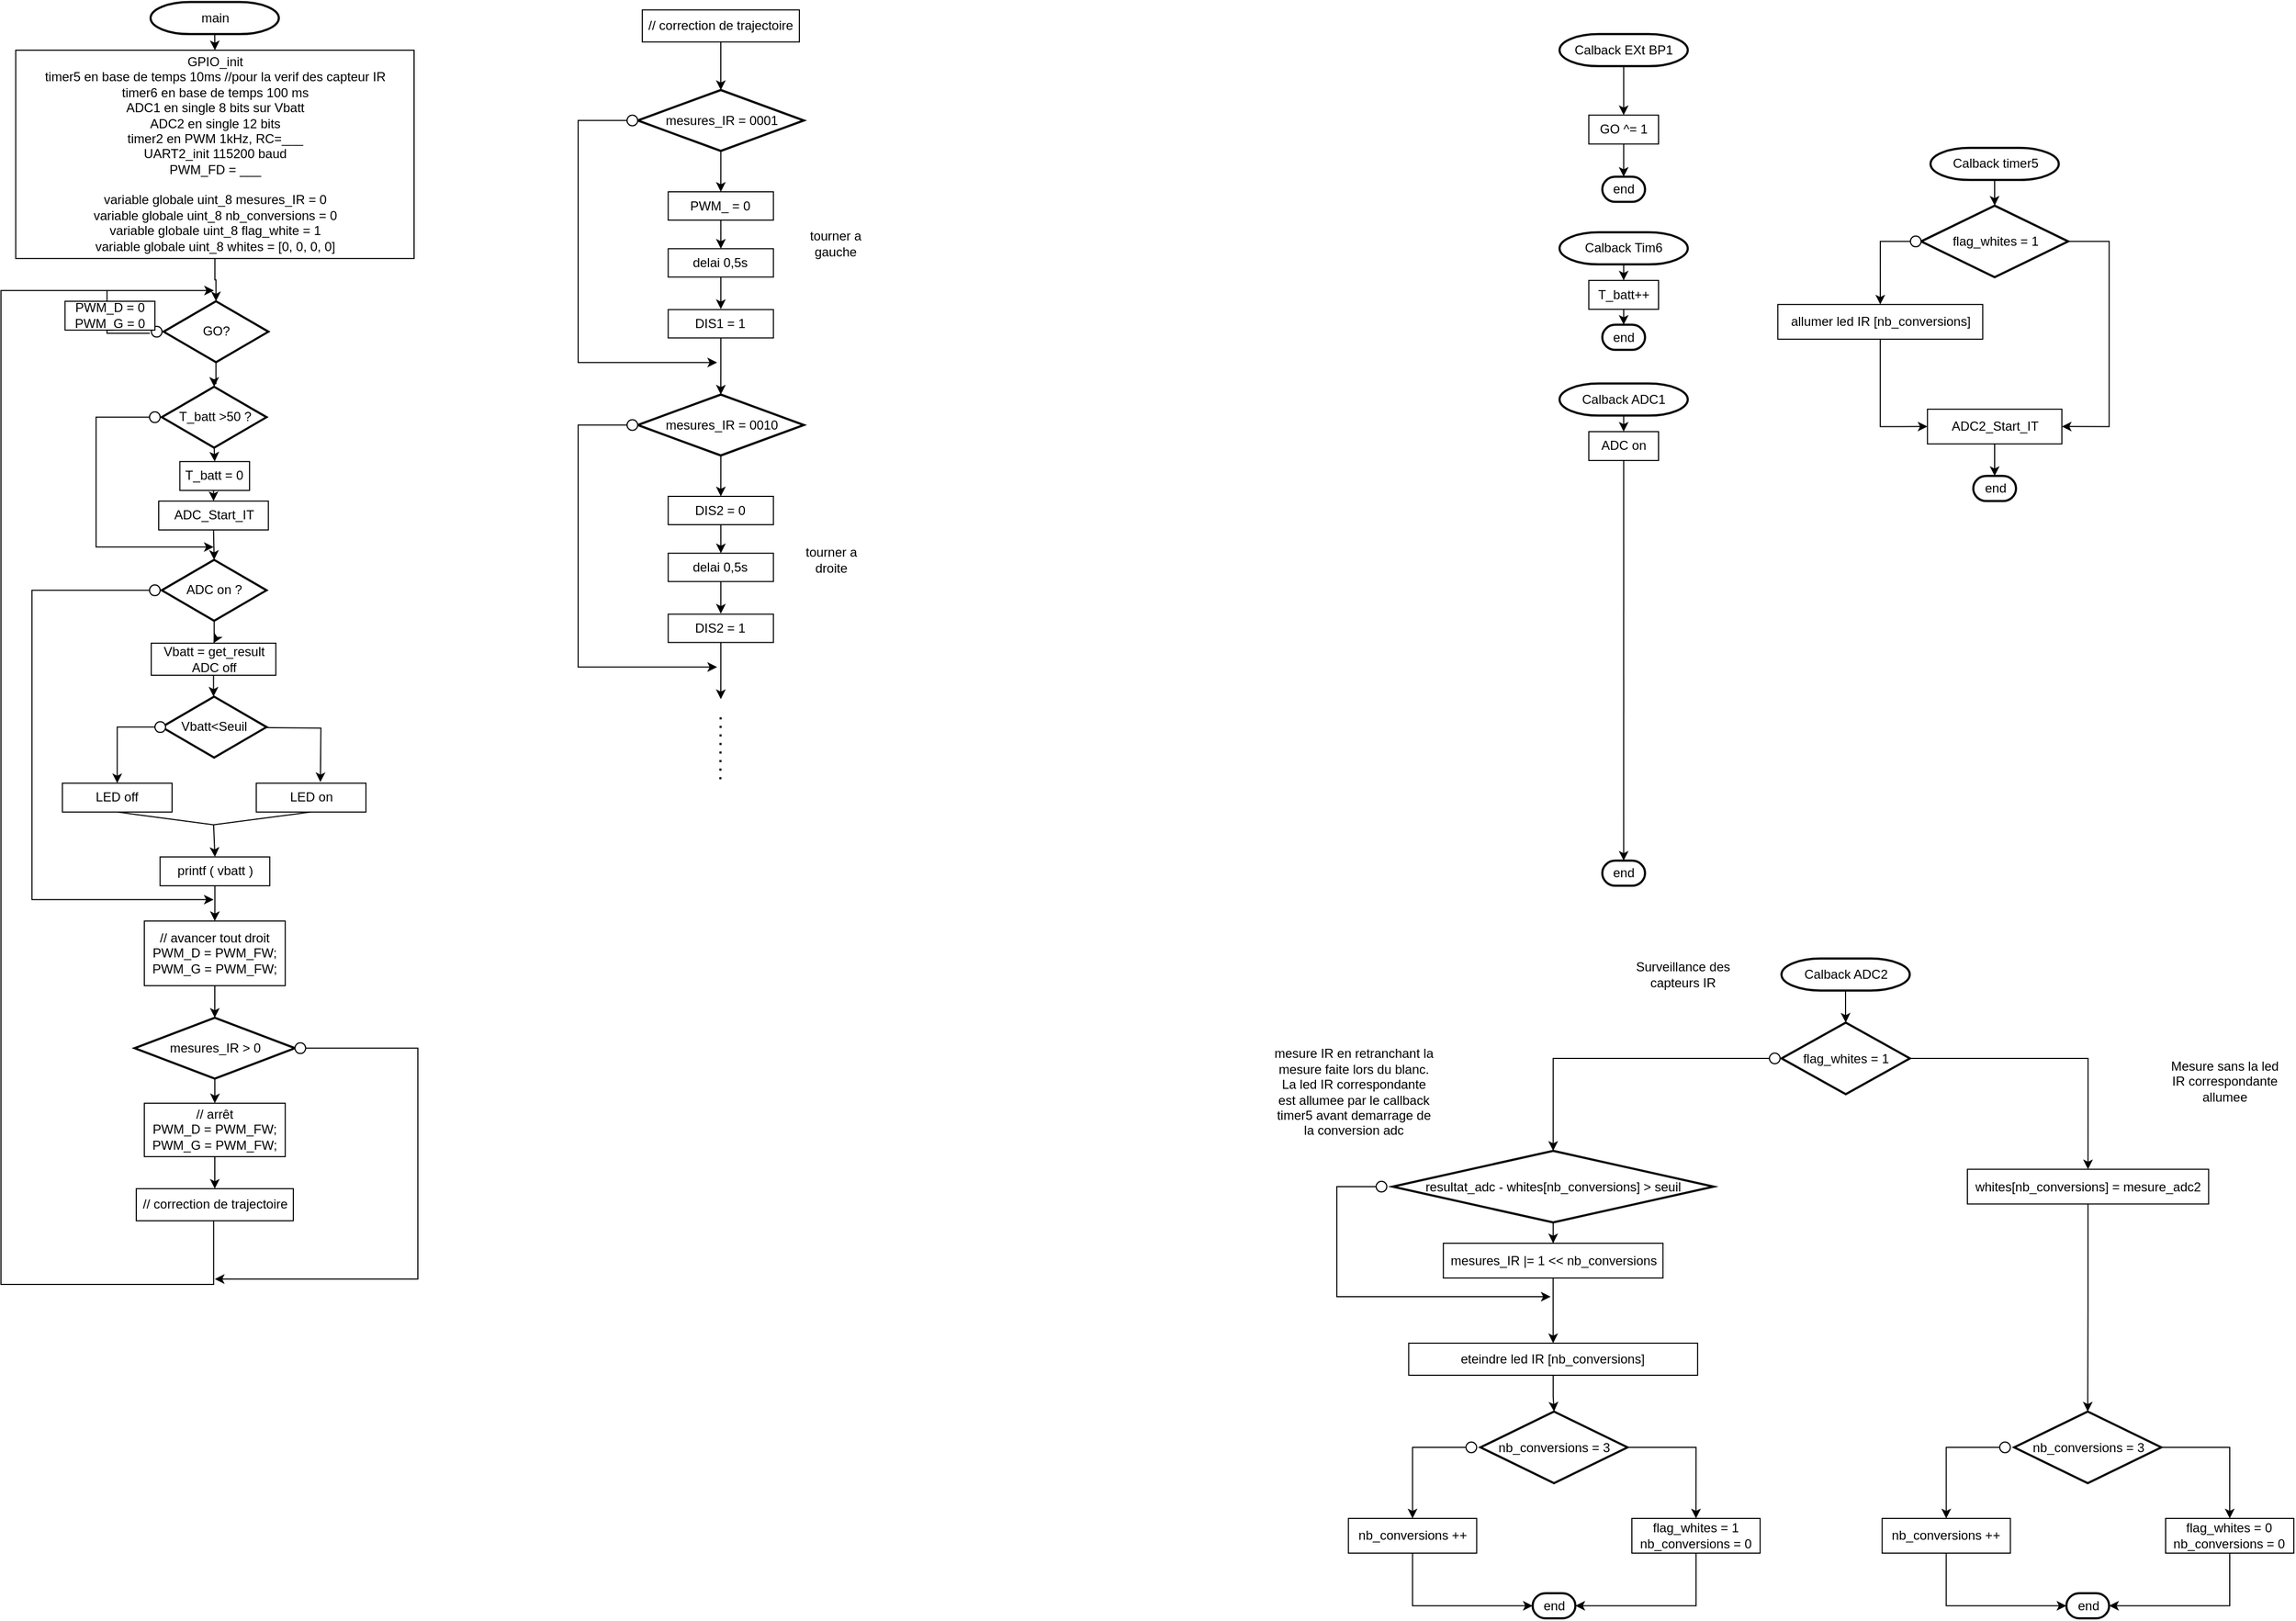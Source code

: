 <mxfile version="24.2.5" type="device" pages="2">
  <diagram id="6a731a19-8d31-9384-78a2-239565b7b9f0" name="_Version polling Vbatt">
    <mxGraphModel dx="2336" dy="584" grid="1" gridSize="10" guides="1" tooltips="1" connect="1" arrows="1" fold="1" page="1" pageScale="1" pageWidth="1169" pageHeight="827" background="none" math="0" shadow="0">
      <root>
        <mxCell id="0" />
        <mxCell id="1" parent="0" />
        <mxCell id="2" value="main" style="shape=mxgraph.flowchart.terminator;strokeWidth=2;gradientColor=none;gradientDirection=north;fontStyle=0;html=1;" parent="1" vertex="1">
          <mxGeometry x="-930.09" y="54.93" width="120" height="30" as="geometry" />
        </mxCell>
        <mxCell id="6" value="GO?" style="shape=mxgraph.flowchart.decision;strokeWidth=2;gradientColor=none;gradientDirection=north;fontStyle=0;html=1;" parent="1" vertex="1">
          <mxGeometry x="-917.85" y="334.93" width="98" height="57" as="geometry" />
        </mxCell>
        <mxCell id="QqgMoPIlx3s6HekkN53h-56" value="&lt;span style=&quot;text-wrap: nowrap;&quot;&gt;GPIO_init&lt;/span&gt;&lt;div&gt;&lt;span style=&quot;text-wrap: nowrap;&quot;&gt;timer5 en base de temps 10ms //pour la verif des capteur IR&lt;br&gt;&lt;/span&gt;&lt;div style=&quot;text-wrap: nowrap;&quot;&gt;timer6 en base de temps 100 ms&lt;/div&gt;&lt;div style=&quot;text-wrap: nowrap;&quot;&gt;ADC1 en single 8 bits sur Vbatt&lt;/div&gt;&lt;div style=&quot;text-wrap: nowrap;&quot;&gt;ADC2 en single 12 bits&lt;/div&gt;&lt;div style=&quot;text-wrap: nowrap;&quot;&gt;timer2 en PWM 1kHz, RC=___&lt;/div&gt;&lt;div style=&quot;text-wrap: nowrap;&quot;&gt;&lt;span style=&quot;background-color: initial;&quot;&gt;UART2_init 115200 baud&lt;/span&gt;&lt;br&gt;&lt;/div&gt;&lt;/div&gt;&lt;div style=&quot;text-wrap: nowrap;&quot;&gt;&lt;span style=&quot;background-color: initial;&quot;&gt;PWM_FD = ___&lt;/span&gt;&lt;/div&gt;&lt;div style=&quot;text-wrap: nowrap;&quot;&gt;&lt;span style=&quot;background-color: initial;&quot;&gt;&lt;br&gt;&lt;/span&gt;&lt;/div&gt;&lt;div style=&quot;text-wrap: nowrap;&quot;&gt;&lt;div&gt;variable globale uint_8 mesures_IR = 0&lt;/div&gt;&lt;div&gt;variable globale uint_8 nb_conversions = 0&lt;/div&gt;&lt;div&gt;variable globale uint_8 flag_white = 1&lt;/div&gt;&lt;div&gt;variable globale uint_8 whites = [0, 0, 0, 0]&lt;/div&gt;&lt;/div&gt;" style="rounded=0;whiteSpace=wrap;html=1;" parent="1" vertex="1">
          <mxGeometry x="-1056.26" y="100" width="372.75" height="194.93" as="geometry" />
        </mxCell>
        <mxCell id="QqgMoPIlx3s6HekkN53h-62" value="" style="endArrow=classic;html=1;rounded=0;exitX=0.5;exitY=1;exitDx=0;exitDy=0;exitPerimeter=0;entryX=0.5;entryY=0;entryDx=0;entryDy=0;" parent="1" source="2" target="QqgMoPIlx3s6HekkN53h-56" edge="1">
          <mxGeometry width="50" height="50" relative="1" as="geometry">
            <mxPoint x="-688.86" y="303.43" as="sourcePoint" />
            <mxPoint x="-638.86" y="253.43" as="targetPoint" />
          </mxGeometry>
        </mxCell>
        <mxCell id="QqgMoPIlx3s6HekkN53h-63" value="" style="ellipse;whiteSpace=wrap;html=1;" parent="1" vertex="1">
          <mxGeometry x="-929.35" y="358.43" width="10" height="10" as="geometry" />
        </mxCell>
        <mxCell id="QqgMoPIlx3s6HekkN53h-65" value="" style="endArrow=classic;html=1;rounded=0;" parent="1" edge="1">
          <mxGeometry width="50" height="50" relative="1" as="geometry">
            <mxPoint x="-930.85" y="364.93" as="sourcePoint" />
            <mxPoint x="-870.85" y="324.93" as="targetPoint" />
            <Array as="points">
              <mxPoint x="-970.85" y="364.93" />
              <mxPoint x="-970.85" y="324.93" />
            </Array>
          </mxGeometry>
        </mxCell>
        <mxCell id="QqgMoPIlx3s6HekkN53h-66" value="PWM_D = 0&lt;div&gt;PWM_G = 0&lt;br&gt;&lt;/div&gt;" style="rounded=0;whiteSpace=wrap;html=1;" parent="1" vertex="1">
          <mxGeometry x="-1010.17" y="334.93" width="84.15" height="27" as="geometry" />
        </mxCell>
        <mxCell id="QqgMoPIlx3s6HekkN53h-75" style="edgeStyle=orthogonalEdgeStyle;rounded=0;orthogonalLoop=1;jettySize=auto;html=1;exitX=0.5;exitY=1;exitDx=0;exitDy=0;exitPerimeter=0;entryX=0.5;entryY=0;entryDx=0;entryDy=0;" parent="1" source="QqgMoPIlx3s6HekkN53h-68" target="QqgMoPIlx3s6HekkN53h-74" edge="1">
          <mxGeometry relative="1" as="geometry" />
        </mxCell>
        <mxCell id="QqgMoPIlx3s6HekkN53h-68" value="" style="shape=mxgraph.flowchart.decision;strokeWidth=2;gradientColor=none;gradientDirection=north;fontStyle=0;html=1;" parent="1" vertex="1">
          <mxGeometry x="-919.6" y="414.93" width="98" height="57" as="geometry" />
        </mxCell>
        <mxCell id="QqgMoPIlx3s6HekkN53h-80" style="edgeStyle=orthogonalEdgeStyle;rounded=0;orthogonalLoop=1;jettySize=auto;html=1;exitX=0;exitY=0.5;exitDx=0;exitDy=0;" parent="1" source="QqgMoPIlx3s6HekkN53h-70" edge="1">
          <mxGeometry relative="1" as="geometry">
            <mxPoint x="-871.1" y="564.93" as="targetPoint" />
            <Array as="points">
              <mxPoint x="-981.1" y="443.93" />
              <mxPoint x="-981.1" y="564.93" />
            </Array>
          </mxGeometry>
        </mxCell>
        <mxCell id="QqgMoPIlx3s6HekkN53h-70" value="" style="ellipse;whiteSpace=wrap;html=1;" parent="1" vertex="1">
          <mxGeometry x="-931.1" y="438.43" width="10" height="10" as="geometry" />
        </mxCell>
        <mxCell id="QqgMoPIlx3s6HekkN53h-71" value="T_batt &amp;gt;50 ?" style="text;html=1;align=center;verticalAlign=middle;resizable=0;points=[];autosize=1;strokeColor=none;fillColor=none;" parent="1" vertex="1">
          <mxGeometry x="-915.09" y="428.43" width="90" height="30" as="geometry" />
        </mxCell>
        <mxCell id="QqgMoPIlx3s6HekkN53h-77" style="edgeStyle=orthogonalEdgeStyle;rounded=0;orthogonalLoop=1;jettySize=auto;html=1;exitX=0.5;exitY=1;exitDx=0;exitDy=0;entryX=0.5;entryY=0;entryDx=0;entryDy=0;" parent="1" source="QqgMoPIlx3s6HekkN53h-74" target="QqgMoPIlx3s6HekkN53h-76" edge="1">
          <mxGeometry relative="1" as="geometry" />
        </mxCell>
        <mxCell id="QqgMoPIlx3s6HekkN53h-74" value="T_batt = 0" style="rounded=0;whiteSpace=wrap;html=1;" parent="1" vertex="1">
          <mxGeometry x="-902.72" y="484.93" width="65.25" height="27" as="geometry" />
        </mxCell>
        <mxCell id="QqgMoPIlx3s6HekkN53h-76" value="ADC_Start_IT" style="rounded=0;whiteSpace=wrap;html=1;" parent="1" vertex="1">
          <mxGeometry x="-922.48" y="521.93" width="102.63" height="27" as="geometry" />
        </mxCell>
        <mxCell id="u2Y0R6N3QSawzIc0n8wY-47" style="edgeStyle=orthogonalEdgeStyle;rounded=0;orthogonalLoop=1;jettySize=auto;html=1;entryX=0.5;entryY=0;entryDx=0;entryDy=0;" parent="1" source="QqgMoPIlx3s6HekkN53h-81" target="QqgMoPIlx3s6HekkN53h-84" edge="1">
          <mxGeometry relative="1" as="geometry" />
        </mxCell>
        <mxCell id="QqgMoPIlx3s6HekkN53h-81" value="ADC on ?" style="shape=mxgraph.flowchart.decision;strokeWidth=2;gradientColor=none;gradientDirection=north;fontStyle=0;html=1;" parent="1" vertex="1">
          <mxGeometry x="-919.6" y="576.93" width="98" height="57" as="geometry" />
        </mxCell>
        <mxCell id="QqgMoPIlx3s6HekkN53h-96" style="edgeStyle=orthogonalEdgeStyle;rounded=0;orthogonalLoop=1;jettySize=auto;html=1;exitX=0;exitY=0.5;exitDx=0;exitDy=0;entryX=0;entryY=0;entryDx=0;entryDy=0;" parent="1" source="QqgMoPIlx3s6HekkN53h-82" edge="1">
          <mxGeometry relative="1" as="geometry">
            <mxPoint x="-871.1" y="894.93" as="targetPoint" />
            <Array as="points">
              <mxPoint x="-1041.1" y="605.93" />
              <mxPoint x="-1041.1" y="894.93" />
            </Array>
          </mxGeometry>
        </mxCell>
        <mxCell id="QqgMoPIlx3s6HekkN53h-82" value="" style="ellipse;whiteSpace=wrap;html=1;" parent="1" vertex="1">
          <mxGeometry x="-931.1" y="600.43" width="10" height="10" as="geometry" />
        </mxCell>
        <mxCell id="QqgMoPIlx3s6HekkN53h-84" value="Vbatt = get_result&lt;div&gt;ADC off&lt;/div&gt;" style="rounded=0;whiteSpace=wrap;html=1;" parent="1" vertex="1">
          <mxGeometry x="-929.48" y="654.93" width="116.62" height="30" as="geometry" />
        </mxCell>
        <mxCell id="QqgMoPIlx3s6HekkN53h-85" style="edgeStyle=orthogonalEdgeStyle;rounded=0;orthogonalLoop=1;jettySize=auto;html=1;exitX=0.5;exitY=1;exitDx=0;exitDy=0;entryX=0.5;entryY=0;entryDx=0;entryDy=0;entryPerimeter=0;" parent="1" source="QqgMoPIlx3s6HekkN53h-76" target="QqgMoPIlx3s6HekkN53h-81" edge="1">
          <mxGeometry relative="1" as="geometry" />
        </mxCell>
        <mxCell id="QqgMoPIlx3s6HekkN53h-87" value="Vbatt&amp;lt;Seuil" style="shape=mxgraph.flowchart.decision;strokeWidth=2;gradientColor=none;gradientDirection=north;fontStyle=0;html=1;" parent="1" vertex="1">
          <mxGeometry x="-919.6" y="704.93" width="98" height="57" as="geometry" />
        </mxCell>
        <mxCell id="QqgMoPIlx3s6HekkN53h-101" style="edgeStyle=orthogonalEdgeStyle;rounded=0;orthogonalLoop=1;jettySize=auto;html=1;exitX=0;exitY=0.5;exitDx=0;exitDy=0;entryX=0.5;entryY=0;entryDx=0;entryDy=0;" parent="1" source="QqgMoPIlx3s6HekkN53h-88" target="QqgMoPIlx3s6HekkN53h-90" edge="1">
          <mxGeometry relative="1" as="geometry" />
        </mxCell>
        <mxCell id="QqgMoPIlx3s6HekkN53h-88" value="" style="ellipse;whiteSpace=wrap;html=1;" parent="1" vertex="1">
          <mxGeometry x="-926.02" y="728.43" width="10" height="10" as="geometry" />
        </mxCell>
        <mxCell id="QqgMoPIlx3s6HekkN53h-100" style="edgeStyle=orthogonalEdgeStyle;rounded=0;orthogonalLoop=1;jettySize=auto;html=1;" parent="1" edge="1">
          <mxGeometry relative="1" as="geometry">
            <mxPoint x="-771.2" y="784.93" as="targetPoint" />
            <mxPoint x="-821.1" y="733.93" as="sourcePoint" />
          </mxGeometry>
        </mxCell>
        <mxCell id="QqgMoPIlx3s6HekkN53h-103" style="rounded=0;orthogonalLoop=1;jettySize=auto;html=1;exitX=0.5;exitY=1;exitDx=0;exitDy=0;entryX=0.5;entryY=1;entryDx=0;entryDy=0;endArrow=none;endFill=0;" parent="1" source="QqgMoPIlx3s6HekkN53h-90" target="QqgMoPIlx3s6HekkN53h-92" edge="1">
          <mxGeometry relative="1" as="geometry">
            <Array as="points">
              <mxPoint x="-871.2" y="824.93" />
            </Array>
          </mxGeometry>
        </mxCell>
        <mxCell id="QqgMoPIlx3s6HekkN53h-90" value="LED off" style="rounded=0;whiteSpace=wrap;html=1;" parent="1" vertex="1">
          <mxGeometry x="-1012.64" y="785.93" width="102.63" height="27" as="geometry" />
        </mxCell>
        <mxCell id="QqgMoPIlx3s6HekkN53h-92" value="LED on" style="rounded=0;whiteSpace=wrap;html=1;" parent="1" vertex="1">
          <mxGeometry x="-831.2" y="785.93" width="102.63" height="27" as="geometry" />
        </mxCell>
        <mxCell id="u2Y0R6N3QSawzIc0n8wY-17" style="edgeStyle=orthogonalEdgeStyle;rounded=0;orthogonalLoop=1;jettySize=auto;html=1;entryX=0.5;entryY=0;entryDx=0;entryDy=0;" parent="1" source="QqgMoPIlx3s6HekkN53h-94" target="u2Y0R6N3QSawzIc0n8wY-6" edge="1">
          <mxGeometry relative="1" as="geometry" />
        </mxCell>
        <mxCell id="QqgMoPIlx3s6HekkN53h-94" value="printf ( vbatt )" style="rounded=0;whiteSpace=wrap;html=1;" parent="1" vertex="1">
          <mxGeometry x="-921.2" y="854.93" width="102.63" height="27" as="geometry" />
        </mxCell>
        <mxCell id="QqgMoPIlx3s6HekkN53h-104" value="" style="endArrow=classic;html=1;rounded=0;entryX=0.5;entryY=0;entryDx=0;entryDy=0;" parent="1" target="QqgMoPIlx3s6HekkN53h-94" edge="1">
          <mxGeometry width="50" height="50" relative="1" as="geometry">
            <mxPoint x="-871.1" y="824.93" as="sourcePoint" />
            <mxPoint x="-641.2" y="644.93" as="targetPoint" />
          </mxGeometry>
        </mxCell>
        <mxCell id="QqgMoPIlx3s6HekkN53h-108" value="" style="endArrow=none;html=1;rounded=0;edgeStyle=orthogonalEdgeStyle;exitX=0.54;exitY=0.948;exitDx=0;exitDy=0;exitPerimeter=0;" parent="1" source="u2Y0R6N3QSawzIc0n8wY-14" edge="1">
          <mxGeometry width="50" height="50" relative="1" as="geometry">
            <mxPoint x="-871.1" y="1204.93" as="sourcePoint" />
            <mxPoint x="-971.1" y="324.93" as="targetPoint" />
            <Array as="points">
              <mxPoint x="-871.1" y="1193.93" />
              <mxPoint x="-871.1" y="1254.93" />
              <mxPoint x="-1070.1" y="1254.93" />
              <mxPoint x="-1070.1" y="324.93" />
            </Array>
          </mxGeometry>
        </mxCell>
        <mxCell id="OXJlBvm1eEPTtm0zNHvy-9" style="edgeStyle=orthogonalEdgeStyle;rounded=0;orthogonalLoop=1;jettySize=auto;html=1;entryX=0.5;entryY=0;entryDx=0;entryDy=0;" parent="1" source="-0f1KGy7K0RT9wXaaAmC-10" target="-0f1KGy7K0RT9wXaaAmC-11" edge="1">
          <mxGeometry relative="1" as="geometry" />
        </mxCell>
        <mxCell id="-0f1KGy7K0RT9wXaaAmC-10" value="Calback EXt BP1" style="shape=mxgraph.flowchart.terminator;strokeWidth=2;gradientColor=none;gradientDirection=north;fontStyle=0;html=1;" parent="1" vertex="1">
          <mxGeometry x="388.36" y="84.93" width="120" height="30" as="geometry" />
        </mxCell>
        <mxCell id="-0f1KGy7K0RT9wXaaAmC-11" value="GO ^= 1" style="rounded=0;whiteSpace=wrap;html=1;" parent="1" vertex="1">
          <mxGeometry x="415.74" y="160.75" width="65.25" height="27" as="geometry" />
        </mxCell>
        <mxCell id="-0f1KGy7K0RT9wXaaAmC-14" value="end" style="shape=mxgraph.flowchart.terminator;strokeWidth=2;gradientColor=none;gradientDirection=north;fontStyle=0;html=1;" parent="1" vertex="1">
          <mxGeometry x="428.37" y="218.43" width="40" height="23.5" as="geometry" />
        </mxCell>
        <mxCell id="-0f1KGy7K0RT9wXaaAmC-15" style="edgeStyle=orthogonalEdgeStyle;rounded=0;orthogonalLoop=1;jettySize=auto;html=1;exitX=0.5;exitY=1;exitDx=0;exitDy=0;entryX=0.5;entryY=0;entryDx=0;entryDy=0;entryPerimeter=0;" parent="1" source="-0f1KGy7K0RT9wXaaAmC-11" target="-0f1KGy7K0RT9wXaaAmC-14" edge="1">
          <mxGeometry relative="1" as="geometry" />
        </mxCell>
        <mxCell id="-0f1KGy7K0RT9wXaaAmC-16" style="edgeStyle=orthogonalEdgeStyle;rounded=0;orthogonalLoop=1;jettySize=auto;html=1;exitX=0.5;exitY=1;exitDx=0;exitDy=0;exitPerimeter=0;entryX=0.5;entryY=0;entryDx=0;entryDy=0;" parent="1" source="-0f1KGy7K0RT9wXaaAmC-17" target="-0f1KGy7K0RT9wXaaAmC-18" edge="1">
          <mxGeometry relative="1" as="geometry" />
        </mxCell>
        <mxCell id="-0f1KGy7K0RT9wXaaAmC-17" value="Calback Tim6" style="shape=mxgraph.flowchart.terminator;strokeWidth=2;gradientColor=none;gradientDirection=north;fontStyle=0;html=1;" parent="1" vertex="1">
          <mxGeometry x="388.36" y="270.43" width="120" height="30" as="geometry" />
        </mxCell>
        <mxCell id="-0f1KGy7K0RT9wXaaAmC-18" value="T_batt++" style="rounded=0;whiteSpace=wrap;html=1;" parent="1" vertex="1">
          <mxGeometry x="415.74" y="315.43" width="65.25" height="27" as="geometry" />
        </mxCell>
        <mxCell id="-0f1KGy7K0RT9wXaaAmC-19" value="end" style="shape=mxgraph.flowchart.terminator;strokeWidth=2;gradientColor=none;gradientDirection=north;fontStyle=0;html=1;" parent="1" vertex="1">
          <mxGeometry x="428.37" y="356.93" width="40" height="23.5" as="geometry" />
        </mxCell>
        <mxCell id="-0f1KGy7K0RT9wXaaAmC-20" style="edgeStyle=orthogonalEdgeStyle;rounded=0;orthogonalLoop=1;jettySize=auto;html=1;exitX=0.5;exitY=1;exitDx=0;exitDy=0;entryX=0.5;entryY=0;entryDx=0;entryDy=0;entryPerimeter=0;" parent="1" source="-0f1KGy7K0RT9wXaaAmC-18" target="-0f1KGy7K0RT9wXaaAmC-19" edge="1">
          <mxGeometry relative="1" as="geometry" />
        </mxCell>
        <mxCell id="-0f1KGy7K0RT9wXaaAmC-21" style="edgeStyle=orthogonalEdgeStyle;rounded=0;orthogonalLoop=1;jettySize=auto;html=1;exitX=0.5;exitY=1;exitDx=0;exitDy=0;exitPerimeter=0;entryX=0.5;entryY=0;entryDx=0;entryDy=0;" parent="1" source="-0f1KGy7K0RT9wXaaAmC-22" target="-0f1KGy7K0RT9wXaaAmC-23" edge="1">
          <mxGeometry relative="1" as="geometry" />
        </mxCell>
        <mxCell id="-0f1KGy7K0RT9wXaaAmC-22" value="Calback ADC1" style="shape=mxgraph.flowchart.terminator;strokeWidth=2;gradientColor=none;gradientDirection=north;fontStyle=0;html=1;" parent="1" vertex="1">
          <mxGeometry x="388.36" y="411.93" width="120" height="30" as="geometry" />
        </mxCell>
        <mxCell id="-0f1KGy7K0RT9wXaaAmC-23" value="ADC on" style="rounded=0;whiteSpace=wrap;html=1;" parent="1" vertex="1">
          <mxGeometry x="415.74" y="456.93" width="65.25" height="27" as="geometry" />
        </mxCell>
        <mxCell id="-0f1KGy7K0RT9wXaaAmC-24" value="end" style="shape=mxgraph.flowchart.terminator;strokeWidth=2;gradientColor=none;gradientDirection=north;fontStyle=0;html=1;" parent="1" vertex="1">
          <mxGeometry x="428.36" y="858.43" width="40" height="23.5" as="geometry" />
        </mxCell>
        <mxCell id="-0f1KGy7K0RT9wXaaAmC-25" style="edgeStyle=orthogonalEdgeStyle;rounded=0;orthogonalLoop=1;jettySize=auto;html=1;exitX=0.5;exitY=1;exitDx=0;exitDy=0;entryX=0.5;entryY=0;entryDx=0;entryDy=0;entryPerimeter=0;" parent="1" source="-0f1KGy7K0RT9wXaaAmC-23" target="-0f1KGy7K0RT9wXaaAmC-24" edge="1">
          <mxGeometry relative="1" as="geometry" />
        </mxCell>
        <mxCell id="XtA0T4MdMRO-vLLLd8cx-9" style="edgeStyle=orthogonalEdgeStyle;rounded=0;orthogonalLoop=1;jettySize=auto;html=1;entryX=0.5;entryY=0;entryDx=0;entryDy=0;entryPerimeter=0;" parent="1" source="QqgMoPIlx3s6HekkN53h-56" target="6" edge="1">
          <mxGeometry relative="1" as="geometry" />
        </mxCell>
        <mxCell id="u2Y0R6N3QSawzIc0n8wY-6" value="// avancer tout droit&lt;div&gt;PWM_D = PWM_FW;&lt;/div&gt;&lt;div&gt;PWM_G = PWM_FW;&lt;/div&gt;" style="rounded=0;whiteSpace=wrap;html=1;" parent="1" vertex="1">
          <mxGeometry x="-935.92" y="914.93" width="131.81" height="60.5" as="geometry" />
        </mxCell>
        <mxCell id="u2Y0R6N3QSawzIc0n8wY-7" style="edgeStyle=orthogonalEdgeStyle;rounded=0;orthogonalLoop=1;jettySize=auto;html=1;entryX=0.5;entryY=0;entryDx=0;entryDy=0;" parent="1" source="u2Y0R6N3QSawzIc0n8wY-8" target="u2Y0R6N3QSawzIc0n8wY-13" edge="1">
          <mxGeometry relative="1" as="geometry" />
        </mxCell>
        <mxCell id="u2Y0R6N3QSawzIc0n8wY-8" value="mesures_IR &amp;gt; 0" style="shape=mxgraph.flowchart.decision;strokeWidth=2;gradientColor=none;gradientDirection=north;fontStyle=0;html=1;" parent="1" vertex="1">
          <mxGeometry x="-945.05" y="1005.43" width="150.07" height="57" as="geometry" />
        </mxCell>
        <mxCell id="u2Y0R6N3QSawzIc0n8wY-9" style="edgeStyle=orthogonalEdgeStyle;rounded=0;orthogonalLoop=1;jettySize=auto;html=1;entryX=0.5;entryY=0;entryDx=0;entryDy=0;entryPerimeter=0;" parent="1" source="u2Y0R6N3QSawzIc0n8wY-6" target="u2Y0R6N3QSawzIc0n8wY-8" edge="1">
          <mxGeometry relative="1" as="geometry" />
        </mxCell>
        <mxCell id="vFcfeuhQWlRrU4Buawmt-7" style="edgeStyle=orthogonalEdgeStyle;rounded=0;orthogonalLoop=1;jettySize=auto;html=1;" edge="1" parent="1" source="u2Y0R6N3QSawzIc0n8wY-11">
          <mxGeometry relative="1" as="geometry">
            <mxPoint x="-870" y="1250" as="targetPoint" />
            <Array as="points">
              <mxPoint x="-680" y="1034" />
              <mxPoint x="-680" y="1250" />
            </Array>
          </mxGeometry>
        </mxCell>
        <mxCell id="u2Y0R6N3QSawzIc0n8wY-11" value="" style="ellipse;whiteSpace=wrap;html=1;" parent="1" vertex="1">
          <mxGeometry x="-794.98" y="1028.93" width="10" height="10" as="geometry" />
        </mxCell>
        <mxCell id="u2Y0R6N3QSawzIc0n8wY-12" style="edgeStyle=orthogonalEdgeStyle;rounded=0;orthogonalLoop=1;jettySize=auto;html=1;entryX=0.5;entryY=0;entryDx=0;entryDy=0;" parent="1" source="u2Y0R6N3QSawzIc0n8wY-13" target="u2Y0R6N3QSawzIc0n8wY-14" edge="1">
          <mxGeometry relative="1" as="geometry" />
        </mxCell>
        <mxCell id="u2Y0R6N3QSawzIc0n8wY-13" value="// arrêt&lt;div&gt;&lt;div&gt;PWM_D = PWM_FW;&lt;/div&gt;&lt;div&gt;PWM_G = PWM_FW;&lt;/div&gt;&lt;/div&gt;" style="rounded=0;whiteSpace=wrap;html=1;" parent="1" vertex="1">
          <mxGeometry x="-935.92" y="1085.43" width="131.81" height="50" as="geometry" />
        </mxCell>
        <mxCell id="u2Y0R6N3QSawzIc0n8wY-14" value="// correction de trajectoire" style="rounded=0;whiteSpace=wrap;html=1;" parent="1" vertex="1">
          <mxGeometry x="-943.5" y="1165.43" width="146.97" height="30" as="geometry" />
        </mxCell>
        <mxCell id="u2Y0R6N3QSawzIc0n8wY-19" value="// correction de trajectoire" style="rounded=0;whiteSpace=wrap;html=1;" parent="1" vertex="1">
          <mxGeometry x="-469.98" y="62.25" width="146.97" height="30" as="geometry" />
        </mxCell>
        <mxCell id="u2Y0R6N3QSawzIc0n8wY-26" style="edgeStyle=orthogonalEdgeStyle;rounded=0;orthogonalLoop=1;jettySize=auto;html=1;entryX=0.5;entryY=0;entryDx=0;entryDy=0;" parent="1" source="u2Y0R6N3QSawzIc0n8wY-21" target="u2Y0R6N3QSawzIc0n8wY-23" edge="1">
          <mxGeometry relative="1" as="geometry" />
        </mxCell>
        <mxCell id="u2Y0R6N3QSawzIc0n8wY-21" value="mesures_IR = 0001" style="shape=mxgraph.flowchart.decision;strokeWidth=2;gradientColor=none;gradientDirection=north;fontStyle=0;html=1;" parent="1" vertex="1">
          <mxGeometry x="-474.25" y="137.25" width="155.51" height="57" as="geometry" />
        </mxCell>
        <mxCell id="u2Y0R6N3QSawzIc0n8wY-22" style="edgeStyle=orthogonalEdgeStyle;rounded=0;orthogonalLoop=1;jettySize=auto;html=1;entryX=0.5;entryY=0;entryDx=0;entryDy=0;entryPerimeter=0;" parent="1" source="u2Y0R6N3QSawzIc0n8wY-19" target="u2Y0R6N3QSawzIc0n8wY-21" edge="1">
          <mxGeometry relative="1" as="geometry" />
        </mxCell>
        <mxCell id="u2Y0R6N3QSawzIc0n8wY-27" style="edgeStyle=orthogonalEdgeStyle;rounded=0;orthogonalLoop=1;jettySize=auto;html=1;" parent="1" source="u2Y0R6N3QSawzIc0n8wY-23" target="u2Y0R6N3QSawzIc0n8wY-24" edge="1">
          <mxGeometry relative="1" as="geometry" />
        </mxCell>
        <mxCell id="u2Y0R6N3QSawzIc0n8wY-23" value="&lt;div style=&quot;text-wrap: nowrap;&quot;&gt;PWM_ = 0&lt;/div&gt;" style="rounded=0;whiteSpace=wrap;html=1;" parent="1" vertex="1">
          <mxGeometry x="-445.74" y="232.5" width="98.49" height="26.5" as="geometry" />
        </mxCell>
        <mxCell id="u2Y0R6N3QSawzIc0n8wY-28" style="edgeStyle=orthogonalEdgeStyle;rounded=0;orthogonalLoop=1;jettySize=auto;html=1;" parent="1" source="u2Y0R6N3QSawzIc0n8wY-24" edge="1">
          <mxGeometry relative="1" as="geometry">
            <mxPoint x="-396.495" y="342.25" as="targetPoint" />
          </mxGeometry>
        </mxCell>
        <mxCell id="u2Y0R6N3QSawzIc0n8wY-24" value="&lt;div style=&quot;text-wrap: nowrap;&quot;&gt;delai 0,5s&lt;/div&gt;" style="rounded=0;whiteSpace=wrap;html=1;" parent="1" vertex="1">
          <mxGeometry x="-445.74" y="285.75" width="98.49" height="26.5" as="geometry" />
        </mxCell>
        <mxCell id="u2Y0R6N3QSawzIc0n8wY-31" style="edgeStyle=orthogonalEdgeStyle;rounded=0;orthogonalLoop=1;jettySize=auto;html=1;" parent="1" source="u2Y0R6N3QSawzIc0n8wY-25" edge="1">
          <mxGeometry relative="1" as="geometry">
            <mxPoint x="-396.495" y="422.25" as="targetPoint" />
          </mxGeometry>
        </mxCell>
        <mxCell id="u2Y0R6N3QSawzIc0n8wY-25" value="&lt;div style=&quot;text-wrap: nowrap;&quot;&gt;DIS1 = 1&lt;/div&gt;" style="rounded=0;whiteSpace=wrap;html=1;" parent="1" vertex="1">
          <mxGeometry x="-445.74" y="342.75" width="98.49" height="26.5" as="geometry" />
        </mxCell>
        <mxCell id="u2Y0R6N3QSawzIc0n8wY-30" style="edgeStyle=orthogonalEdgeStyle;rounded=0;orthogonalLoop=1;jettySize=auto;html=1;" parent="1" source="u2Y0R6N3QSawzIc0n8wY-29" edge="1">
          <mxGeometry relative="1" as="geometry">
            <mxPoint x="-399.98" y="392.25" as="targetPoint" />
            <Array as="points">
              <mxPoint x="-529.98" y="166.25" />
              <mxPoint x="-529.98" y="392.25" />
            </Array>
          </mxGeometry>
        </mxCell>
        <mxCell id="u2Y0R6N3QSawzIc0n8wY-29" value="" style="ellipse;whiteSpace=wrap;html=1;" parent="1" vertex="1">
          <mxGeometry x="-484.25" y="160.75" width="10" height="10" as="geometry" />
        </mxCell>
        <mxCell id="u2Y0R6N3QSawzIc0n8wY-32" style="edgeStyle=orthogonalEdgeStyle;rounded=0;orthogonalLoop=1;jettySize=auto;html=1;entryX=0.5;entryY=0;entryDx=0;entryDy=0;" parent="1" source="u2Y0R6N3QSawzIc0n8wY-33" target="u2Y0R6N3QSawzIc0n8wY-35" edge="1">
          <mxGeometry relative="1" as="geometry" />
        </mxCell>
        <mxCell id="u2Y0R6N3QSawzIc0n8wY-33" value="mesures_IR = 0010" style="shape=mxgraph.flowchart.decision;strokeWidth=2;gradientColor=none;gradientDirection=north;fontStyle=0;html=1;" parent="1" vertex="1">
          <mxGeometry x="-474.25" y="422.25" width="155.51" height="57" as="geometry" />
        </mxCell>
        <mxCell id="u2Y0R6N3QSawzIc0n8wY-34" style="edgeStyle=orthogonalEdgeStyle;rounded=0;orthogonalLoop=1;jettySize=auto;html=1;" parent="1" source="u2Y0R6N3QSawzIc0n8wY-35" target="u2Y0R6N3QSawzIc0n8wY-37" edge="1">
          <mxGeometry relative="1" as="geometry" />
        </mxCell>
        <mxCell id="u2Y0R6N3QSawzIc0n8wY-35" value="&lt;div style=&quot;text-wrap: nowrap;&quot;&gt;DIS2 = 0&lt;/div&gt;" style="rounded=0;whiteSpace=wrap;html=1;" parent="1" vertex="1">
          <mxGeometry x="-445.74" y="517.5" width="98.49" height="26.5" as="geometry" />
        </mxCell>
        <mxCell id="u2Y0R6N3QSawzIc0n8wY-36" style="edgeStyle=orthogonalEdgeStyle;rounded=0;orthogonalLoop=1;jettySize=auto;html=1;" parent="1" source="u2Y0R6N3QSawzIc0n8wY-37" edge="1">
          <mxGeometry relative="1" as="geometry">
            <mxPoint x="-396.495" y="627.25" as="targetPoint" />
          </mxGeometry>
        </mxCell>
        <mxCell id="u2Y0R6N3QSawzIc0n8wY-37" value="&lt;div style=&quot;text-wrap: nowrap;&quot;&gt;delai 0,5s&lt;/div&gt;" style="rounded=0;whiteSpace=wrap;html=1;" parent="1" vertex="1">
          <mxGeometry x="-445.74" y="570.75" width="98.49" height="26.5" as="geometry" />
        </mxCell>
        <mxCell id="u2Y0R6N3QSawzIc0n8wY-38" style="edgeStyle=orthogonalEdgeStyle;rounded=0;orthogonalLoop=1;jettySize=auto;html=1;" parent="1" source="u2Y0R6N3QSawzIc0n8wY-39" edge="1">
          <mxGeometry relative="1" as="geometry">
            <mxPoint x="-396.495" y="707.25" as="targetPoint" />
          </mxGeometry>
        </mxCell>
        <mxCell id="u2Y0R6N3QSawzIc0n8wY-39" value="&lt;div style=&quot;text-wrap: nowrap;&quot;&gt;DIS2 = 1&lt;/div&gt;" style="rounded=0;whiteSpace=wrap;html=1;" parent="1" vertex="1">
          <mxGeometry x="-445.74" y="627.75" width="98.49" height="26.5" as="geometry" />
        </mxCell>
        <mxCell id="u2Y0R6N3QSawzIc0n8wY-40" style="edgeStyle=orthogonalEdgeStyle;rounded=0;orthogonalLoop=1;jettySize=auto;html=1;" parent="1" source="u2Y0R6N3QSawzIc0n8wY-41" edge="1">
          <mxGeometry relative="1" as="geometry">
            <mxPoint x="-399.98" y="677.25" as="targetPoint" />
            <Array as="points">
              <mxPoint x="-529.98" y="451.25" />
              <mxPoint x="-529.98" y="677.25" />
            </Array>
          </mxGeometry>
        </mxCell>
        <mxCell id="u2Y0R6N3QSawzIc0n8wY-41" value="" style="ellipse;whiteSpace=wrap;html=1;" parent="1" vertex="1">
          <mxGeometry x="-484.25" y="445.75" width="10" height="10" as="geometry" />
        </mxCell>
        <mxCell id="u2Y0R6N3QSawzIc0n8wY-42" value="" style="endArrow=none;dashed=1;html=1;dashPattern=1 3;strokeWidth=2;rounded=0;" parent="1" edge="1">
          <mxGeometry width="50" height="50" relative="1" as="geometry">
            <mxPoint x="-396.9" y="782.25" as="sourcePoint" />
            <mxPoint x="-396.66" y="722.25" as="targetPoint" />
          </mxGeometry>
        </mxCell>
        <mxCell id="cPcfAjtjWZPND-h-7DuE-56" style="edgeStyle=orthogonalEdgeStyle;rounded=0;orthogonalLoop=1;jettySize=auto;html=1;" parent="1" source="u2Y0R6N3QSawzIc0n8wY-43" target="cPcfAjtjWZPND-h-7DuE-50" edge="1">
          <mxGeometry relative="1" as="geometry" />
        </mxCell>
        <mxCell id="u2Y0R6N3QSawzIc0n8wY-43" value="Calback timer5" style="shape=mxgraph.flowchart.terminator;strokeWidth=2;gradientColor=none;gradientDirection=north;fontStyle=0;html=1;" parent="1" vertex="1">
          <mxGeometry x="735.51" y="191.43" width="120" height="30" as="geometry" />
        </mxCell>
        <mxCell id="u2Y0R6N3QSawzIc0n8wY-46" style="edgeStyle=orthogonalEdgeStyle;rounded=0;orthogonalLoop=1;jettySize=auto;html=1;entryX=0.5;entryY=0;entryDx=0;entryDy=0;entryPerimeter=0;" parent="1" source="QqgMoPIlx3s6HekkN53h-84" target="QqgMoPIlx3s6HekkN53h-87" edge="1">
          <mxGeometry relative="1" as="geometry" />
        </mxCell>
        <mxCell id="u2Y0R6N3QSawzIc0n8wY-48" value="tourner a gauche" style="text;html=1;align=center;verticalAlign=middle;whiteSpace=wrap;rounded=0;" parent="1" vertex="1">
          <mxGeometry x="-318.74" y="265.75" width="60" height="30" as="geometry" />
        </mxCell>
        <mxCell id="u2Y0R6N3QSawzIc0n8wY-49" value="tourner a droite" style="text;html=1;align=center;verticalAlign=middle;whiteSpace=wrap;rounded=0;" parent="1" vertex="1">
          <mxGeometry x="-323.01" y="562.25" width="60" height="30" as="geometry" />
        </mxCell>
        <mxCell id="u2Y0R6N3QSawzIc0n8wY-50" value="&lt;div style=&quot;text-wrap: nowrap;&quot;&gt;ADC2_Start_IT&lt;/div&gt;" style="rounded=0;whiteSpace=wrap;html=1;" parent="1" vertex="1">
          <mxGeometry x="732.63" y="435.93" width="125.76" height="32.5" as="geometry" />
        </mxCell>
        <mxCell id="cPcfAjtjWZPND-h-7DuE-6" value="end" style="shape=mxgraph.flowchart.terminator;strokeWidth=2;gradientColor=none;gradientDirection=north;fontStyle=0;html=1;" parent="1" vertex="1">
          <mxGeometry x="775.51" y="498.43" width="40" height="23.5" as="geometry" />
        </mxCell>
        <mxCell id="cPcfAjtjWZPND-h-7DuE-7" style="edgeStyle=orthogonalEdgeStyle;rounded=0;orthogonalLoop=1;jettySize=auto;html=1;entryX=0.5;entryY=0;entryDx=0;entryDy=0;entryPerimeter=0;" parent="1" source="u2Y0R6N3QSawzIc0n8wY-50" target="cPcfAjtjWZPND-h-7DuE-6" edge="1">
          <mxGeometry relative="1" as="geometry" />
        </mxCell>
        <mxCell id="cPcfAjtjWZPND-h-7DuE-8" value="Calback ADC2" style="shape=mxgraph.flowchart.terminator;strokeWidth=2;gradientColor=none;gradientDirection=north;fontStyle=0;html=1;" parent="1" vertex="1">
          <mxGeometry x="596.04" y="950" width="120" height="30" as="geometry" />
        </mxCell>
        <mxCell id="cPcfAjtjWZPND-h-7DuE-48" style="edgeStyle=orthogonalEdgeStyle;rounded=0;orthogonalLoop=1;jettySize=auto;html=1;entryX=0.5;entryY=0;entryDx=0;entryDy=0;" parent="1" source="cPcfAjtjWZPND-h-7DuE-9" target="cPcfAjtjWZPND-h-7DuE-47" edge="1">
          <mxGeometry relative="1" as="geometry" />
        </mxCell>
        <mxCell id="cPcfAjtjWZPND-h-7DuE-9" value="&lt;div style=&quot;text-wrap: nowrap;&quot;&gt;mesures_IR |= 1 &amp;lt;&amp;lt; nb_conversions&lt;/div&gt;" style="rounded=0;whiteSpace=wrap;html=1;" parent="1" vertex="1">
          <mxGeometry x="279.63" y="1216.5" width="205.51" height="32.5" as="geometry" />
        </mxCell>
        <mxCell id="cPcfAjtjWZPND-h-7DuE-12" style="edgeStyle=orthogonalEdgeStyle;rounded=0;orthogonalLoop=1;jettySize=auto;html=1;entryX=0.5;entryY=0;entryDx=0;entryDy=0;" parent="1" source="cPcfAjtjWZPND-h-7DuE-10" target="cPcfAjtjWZPND-h-7DuE-9" edge="1">
          <mxGeometry relative="1" as="geometry" />
        </mxCell>
        <mxCell id="cPcfAjtjWZPND-h-7DuE-10" value="resultat_adc - whites[nb_conversions] &amp;gt; seuil" style="shape=mxgraph.flowchart.decision;strokeWidth=2;gradientColor=none;gradientDirection=north;fontStyle=0;html=1;" parent="1" vertex="1">
          <mxGeometry x="232.19" y="1130" width="300.39" height="67" as="geometry" />
        </mxCell>
        <mxCell id="cPcfAjtjWZPND-h-7DuE-24" style="edgeStyle=orthogonalEdgeStyle;rounded=0;orthogonalLoop=1;jettySize=auto;html=1;" parent="1" source="cPcfAjtjWZPND-h-7DuE-13" edge="1">
          <mxGeometry relative="1" as="geometry">
            <mxPoint x="379.95" y="1266.5" as="targetPoint" />
            <Array as="points">
              <mxPoint x="179.95" y="1163.5" />
              <mxPoint x="179.95" y="1266.5" />
              <mxPoint x="379.95" y="1266.5" />
            </Array>
          </mxGeometry>
        </mxCell>
        <mxCell id="cPcfAjtjWZPND-h-7DuE-13" value="" style="ellipse;whiteSpace=wrap;html=1;" parent="1" vertex="1">
          <mxGeometry x="216.72" y="1158.5" width="10" height="10" as="geometry" />
        </mxCell>
        <mxCell id="cPcfAjtjWZPND-h-7DuE-18" value="end" style="shape=mxgraph.flowchart.terminator;strokeWidth=2;gradientColor=none;gradientDirection=north;fontStyle=0;html=1;" parent="1" vertex="1">
          <mxGeometry x="363.19" y="1544" width="40" height="23.5" as="geometry" />
        </mxCell>
        <mxCell id="cPcfAjtjWZPND-h-7DuE-20" value="&lt;div style=&quot;text-wrap: nowrap;&quot;&gt;nb_conversions ++&lt;/div&gt;" style="rounded=0;whiteSpace=wrap;html=1;" parent="1" vertex="1">
          <mxGeometry x="190.8" y="1474" width="120" height="32.5" as="geometry" />
        </mxCell>
        <mxCell id="cPcfAjtjWZPND-h-7DuE-25" style="edgeStyle=orthogonalEdgeStyle;rounded=0;orthogonalLoop=1;jettySize=auto;html=1;entryX=0.5;entryY=0;entryDx=0;entryDy=0;entryPerimeter=0;" parent="1" source="6" target="QqgMoPIlx3s6HekkN53h-68" edge="1">
          <mxGeometry relative="1" as="geometry" />
        </mxCell>
        <mxCell id="cPcfAjtjWZPND-h-7DuE-58" style="edgeStyle=orthogonalEdgeStyle;rounded=0;orthogonalLoop=1;jettySize=auto;html=1;entryX=0.5;entryY=0;entryDx=0;entryDy=0;" parent="1" source="cPcfAjtjWZPND-h-7DuE-27" target="cPcfAjtjWZPND-h-7DuE-43" edge="1">
          <mxGeometry relative="1" as="geometry" />
        </mxCell>
        <mxCell id="cPcfAjtjWZPND-h-7DuE-27" value="flag_whites = 1" style="shape=mxgraph.flowchart.decision;strokeWidth=2;gradientColor=none;gradientDirection=north;fontStyle=0;html=1;" parent="1" vertex="1">
          <mxGeometry x="596.14" y="1010" width="120.1" height="67" as="geometry" />
        </mxCell>
        <mxCell id="cPcfAjtjWZPND-h-7DuE-28" value="" style="ellipse;whiteSpace=wrap;html=1;" parent="1" vertex="1">
          <mxGeometry x="584.76" y="1038.5" width="10" height="10" as="geometry" />
        </mxCell>
        <mxCell id="cPcfAjtjWZPND-h-7DuE-30" style="edgeStyle=orthogonalEdgeStyle;rounded=0;orthogonalLoop=1;jettySize=auto;html=1;entryX=0.5;entryY=0;entryDx=0;entryDy=0;entryPerimeter=0;" parent="1" source="cPcfAjtjWZPND-h-7DuE-8" target="cPcfAjtjWZPND-h-7DuE-27" edge="1">
          <mxGeometry relative="1" as="geometry" />
        </mxCell>
        <mxCell id="cPcfAjtjWZPND-h-7DuE-39" style="edgeStyle=orthogonalEdgeStyle;rounded=0;orthogonalLoop=1;jettySize=auto;html=1;entryX=0.5;entryY=0;entryDx=0;entryDy=0;" parent="1" source="cPcfAjtjWZPND-h-7DuE-32" target="cPcfAjtjWZPND-h-7DuE-35" edge="1">
          <mxGeometry relative="1" as="geometry" />
        </mxCell>
        <mxCell id="cPcfAjtjWZPND-h-7DuE-32" value="nb_conversions = 3" style="shape=mxgraph.flowchart.decision;strokeWidth=2;gradientColor=none;gradientDirection=north;fontStyle=0;html=1;" parent="1" vertex="1">
          <mxGeometry x="314.35" y="1374" width="137.67" height="67" as="geometry" />
        </mxCell>
        <mxCell id="cPcfAjtjWZPND-h-7DuE-35" value="&lt;div style=&quot;text-wrap: nowrap;&quot;&gt;flag_whites = 1&lt;/div&gt;&lt;div style=&quot;text-wrap: nowrap;&quot;&gt;nb_conversions = 0&lt;/div&gt;" style="rounded=0;whiteSpace=wrap;html=1;" parent="1" vertex="1">
          <mxGeometry x="456.05" y="1474" width="120" height="32.5" as="geometry" />
        </mxCell>
        <mxCell id="cPcfAjtjWZPND-h-7DuE-38" style="edgeStyle=orthogonalEdgeStyle;rounded=0;orthogonalLoop=1;jettySize=auto;html=1;entryX=0.5;entryY=0;entryDx=0;entryDy=0;" parent="1" source="cPcfAjtjWZPND-h-7DuE-37" target="cPcfAjtjWZPND-h-7DuE-20" edge="1">
          <mxGeometry relative="1" as="geometry">
            <Array as="points">
              <mxPoint x="250.8" y="1407" />
            </Array>
          </mxGeometry>
        </mxCell>
        <mxCell id="cPcfAjtjWZPND-h-7DuE-37" value="" style="ellipse;whiteSpace=wrap;html=1;" parent="1" vertex="1">
          <mxGeometry x="300.8" y="1402.5" width="10" height="10" as="geometry" />
        </mxCell>
        <mxCell id="cPcfAjtjWZPND-h-7DuE-40" style="edgeStyle=orthogonalEdgeStyle;rounded=0;orthogonalLoop=1;jettySize=auto;html=1;entryX=0;entryY=0.5;entryDx=0;entryDy=0;entryPerimeter=0;" parent="1" source="cPcfAjtjWZPND-h-7DuE-20" target="cPcfAjtjWZPND-h-7DuE-18" edge="1">
          <mxGeometry relative="1" as="geometry">
            <Array as="points">
              <mxPoint x="250.8" y="1556" />
            </Array>
          </mxGeometry>
        </mxCell>
        <mxCell id="cPcfAjtjWZPND-h-7DuE-41" style="edgeStyle=orthogonalEdgeStyle;rounded=0;orthogonalLoop=1;jettySize=auto;html=1;entryX=1;entryY=0.5;entryDx=0;entryDy=0;entryPerimeter=0;" parent="1" source="cPcfAjtjWZPND-h-7DuE-35" target="cPcfAjtjWZPND-h-7DuE-18" edge="1">
          <mxGeometry relative="1" as="geometry">
            <Array as="points">
              <mxPoint x="515.8" y="1556" />
            </Array>
          </mxGeometry>
        </mxCell>
        <mxCell id="cPcfAjtjWZPND-h-7DuE-43" value="&lt;div style=&quot;text-wrap: nowrap;&quot;&gt;whites[nb_conversions] = mesure_adc2&lt;/div&gt;" style="rounded=0;whiteSpace=wrap;html=1;" parent="1" vertex="1">
          <mxGeometry x="770" y="1147.25" width="225.73" height="32.5" as="geometry" />
        </mxCell>
        <mxCell id="cPcfAjtjWZPND-h-7DuE-49" style="edgeStyle=orthogonalEdgeStyle;rounded=0;orthogonalLoop=1;jettySize=auto;html=1;" parent="1" source="cPcfAjtjWZPND-h-7DuE-47" target="cPcfAjtjWZPND-h-7DuE-32" edge="1">
          <mxGeometry relative="1" as="geometry" />
        </mxCell>
        <mxCell id="cPcfAjtjWZPND-h-7DuE-47" value="&lt;div style=&quot;text-wrap: nowrap;&quot;&gt;eteindre led IR [nb_conversions]&lt;/div&gt;" style="rounded=0;whiteSpace=wrap;html=1;" parent="1" vertex="1">
          <mxGeometry x="247.2" y="1310" width="270.37" height="30" as="geometry" />
        </mxCell>
        <mxCell id="cPcfAjtjWZPND-h-7DuE-55" style="edgeStyle=orthogonalEdgeStyle;rounded=0;orthogonalLoop=1;jettySize=auto;html=1;entryX=1;entryY=0.5;entryDx=0;entryDy=0;" parent="1" source="cPcfAjtjWZPND-h-7DuE-50" target="u2Y0R6N3QSawzIc0n8wY-50" edge="1">
          <mxGeometry relative="1" as="geometry">
            <Array as="points">
              <mxPoint x="902.63" y="278.93" />
              <mxPoint x="902.63" y="451.93" />
            </Array>
          </mxGeometry>
        </mxCell>
        <mxCell id="cPcfAjtjWZPND-h-7DuE-50" value="flag_whites = 1" style="shape=mxgraph.flowchart.decision;strokeWidth=2;gradientColor=none;gradientDirection=north;fontStyle=0;html=1;" parent="1" vertex="1">
          <mxGeometry x="726.68" y="245.43" width="137.67" height="67" as="geometry" />
        </mxCell>
        <mxCell id="cPcfAjtjWZPND-h-7DuE-53" style="edgeStyle=orthogonalEdgeStyle;rounded=0;orthogonalLoop=1;jettySize=auto;html=1;entryX=0.5;entryY=0;entryDx=0;entryDy=0;" parent="1" source="cPcfAjtjWZPND-h-7DuE-51" target="cPcfAjtjWZPND-h-7DuE-52" edge="1">
          <mxGeometry relative="1" as="geometry">
            <Array as="points">
              <mxPoint x="688.63" y="278.93" />
            </Array>
          </mxGeometry>
        </mxCell>
        <mxCell id="cPcfAjtjWZPND-h-7DuE-51" value="" style="ellipse;whiteSpace=wrap;html=1;" parent="1" vertex="1">
          <mxGeometry x="716.68" y="273.93" width="10" height="10" as="geometry" />
        </mxCell>
        <mxCell id="cPcfAjtjWZPND-h-7DuE-54" style="edgeStyle=orthogonalEdgeStyle;rounded=0;orthogonalLoop=1;jettySize=auto;html=1;entryX=0;entryY=0.5;entryDx=0;entryDy=0;" parent="1" source="cPcfAjtjWZPND-h-7DuE-52" target="u2Y0R6N3QSawzIc0n8wY-50" edge="1">
          <mxGeometry relative="1" as="geometry" />
        </mxCell>
        <mxCell id="cPcfAjtjWZPND-h-7DuE-52" value="&lt;div style=&quot;text-wrap: nowrap;&quot;&gt;allumer led IR [nb_conversions]&lt;/div&gt;" style="rounded=0;whiteSpace=wrap;html=1;" parent="1" vertex="1">
          <mxGeometry x="592.63" y="337.93" width="191.71" height="32.5" as="geometry" />
        </mxCell>
        <mxCell id="cPcfAjtjWZPND-h-7DuE-57" style="edgeStyle=orthogonalEdgeStyle;rounded=0;orthogonalLoop=1;jettySize=auto;html=1;entryX=0.5;entryY=0;entryDx=0;entryDy=0;entryPerimeter=0;" parent="1" source="cPcfAjtjWZPND-h-7DuE-28" target="cPcfAjtjWZPND-h-7DuE-10" edge="1">
          <mxGeometry relative="1" as="geometry" />
        </mxCell>
        <mxCell id="cPcfAjtjWZPND-h-7DuE-59" value="end" style="shape=mxgraph.flowchart.terminator;strokeWidth=2;gradientColor=none;gradientDirection=north;fontStyle=0;html=1;" parent="1" vertex="1">
          <mxGeometry x="862.63" y="1544" width="40" height="23.5" as="geometry" />
        </mxCell>
        <mxCell id="cPcfAjtjWZPND-h-7DuE-60" value="&lt;div style=&quot;text-wrap: nowrap;&quot;&gt;nb_conversions ++&lt;/div&gt;" style="rounded=0;whiteSpace=wrap;html=1;" parent="1" vertex="1">
          <mxGeometry x="690.24" y="1474" width="120" height="32.5" as="geometry" />
        </mxCell>
        <mxCell id="cPcfAjtjWZPND-h-7DuE-61" style="edgeStyle=orthogonalEdgeStyle;rounded=0;orthogonalLoop=1;jettySize=auto;html=1;entryX=0.5;entryY=0;entryDx=0;entryDy=0;" parent="1" source="cPcfAjtjWZPND-h-7DuE-62" target="cPcfAjtjWZPND-h-7DuE-63" edge="1">
          <mxGeometry relative="1" as="geometry" />
        </mxCell>
        <mxCell id="cPcfAjtjWZPND-h-7DuE-62" value="nb_conversions = 3" style="shape=mxgraph.flowchart.decision;strokeWidth=2;gradientColor=none;gradientDirection=north;fontStyle=0;html=1;" parent="1" vertex="1">
          <mxGeometry x="813.79" y="1374" width="137.67" height="67" as="geometry" />
        </mxCell>
        <mxCell id="cPcfAjtjWZPND-h-7DuE-63" value="&lt;div style=&quot;text-wrap: nowrap;&quot;&gt;flag_whites = 0&lt;/div&gt;&lt;div style=&quot;text-wrap: nowrap;&quot;&gt;nb_conversions = 0&lt;/div&gt;" style="rounded=0;whiteSpace=wrap;html=1;" parent="1" vertex="1">
          <mxGeometry x="955.49" y="1474" width="120" height="32.5" as="geometry" />
        </mxCell>
        <mxCell id="cPcfAjtjWZPND-h-7DuE-64" style="edgeStyle=orthogonalEdgeStyle;rounded=0;orthogonalLoop=1;jettySize=auto;html=1;entryX=0.5;entryY=0;entryDx=0;entryDy=0;" parent="1" source="cPcfAjtjWZPND-h-7DuE-65" target="cPcfAjtjWZPND-h-7DuE-60" edge="1">
          <mxGeometry relative="1" as="geometry">
            <Array as="points">
              <mxPoint x="750.24" y="1407" />
            </Array>
          </mxGeometry>
        </mxCell>
        <mxCell id="cPcfAjtjWZPND-h-7DuE-65" value="" style="ellipse;whiteSpace=wrap;html=1;" parent="1" vertex="1">
          <mxGeometry x="800.24" y="1402.5" width="10" height="10" as="geometry" />
        </mxCell>
        <mxCell id="cPcfAjtjWZPND-h-7DuE-66" style="edgeStyle=orthogonalEdgeStyle;rounded=0;orthogonalLoop=1;jettySize=auto;html=1;entryX=0;entryY=0.5;entryDx=0;entryDy=0;entryPerimeter=0;" parent="1" source="cPcfAjtjWZPND-h-7DuE-60" target="cPcfAjtjWZPND-h-7DuE-59" edge="1">
          <mxGeometry relative="1" as="geometry">
            <Array as="points">
              <mxPoint x="750.24" y="1556" />
            </Array>
          </mxGeometry>
        </mxCell>
        <mxCell id="cPcfAjtjWZPND-h-7DuE-67" style="edgeStyle=orthogonalEdgeStyle;rounded=0;orthogonalLoop=1;jettySize=auto;html=1;entryX=1;entryY=0.5;entryDx=0;entryDy=0;entryPerimeter=0;" parent="1" source="cPcfAjtjWZPND-h-7DuE-63" target="cPcfAjtjWZPND-h-7DuE-59" edge="1">
          <mxGeometry relative="1" as="geometry">
            <Array as="points">
              <mxPoint x="1015.24" y="1556" />
            </Array>
          </mxGeometry>
        </mxCell>
        <mxCell id="cPcfAjtjWZPND-h-7DuE-69" style="edgeStyle=orthogonalEdgeStyle;rounded=0;orthogonalLoop=1;jettySize=auto;html=1;entryX=0.5;entryY=0;entryDx=0;entryDy=0;entryPerimeter=0;" parent="1" source="cPcfAjtjWZPND-h-7DuE-43" target="cPcfAjtjWZPND-h-7DuE-62" edge="1">
          <mxGeometry relative="1" as="geometry" />
        </mxCell>
        <mxCell id="cPcfAjtjWZPND-h-7DuE-70" value="Surveillance des capteurs IR" style="text;html=1;align=center;verticalAlign=middle;whiteSpace=wrap;rounded=0;" parent="1" vertex="1">
          <mxGeometry x="448.46" y="940" width="111.54" height="50" as="geometry" />
        </mxCell>
        <mxCell id="cPcfAjtjWZPND-h-7DuE-71" value="Mesure sans la led IR correspondante allumee" style="text;html=1;align=center;verticalAlign=middle;whiteSpace=wrap;rounded=0;" parent="1" vertex="1">
          <mxGeometry x="955.49" y="1040" width="111.54" height="50" as="geometry" />
        </mxCell>
        <mxCell id="cPcfAjtjWZPND-h-7DuE-72" value="mesure IR en retranchant la mesure faite lors du blanc. La led IR correspondante est allumee par le callback timer5 avant demarrage de la conversion adc" style="text;html=1;align=center;verticalAlign=middle;whiteSpace=wrap;rounded=0;" parent="1" vertex="1">
          <mxGeometry x="120" y="1050" width="151.54" height="50" as="geometry" />
        </mxCell>
      </root>
    </mxGraphModel>
  </diagram>
  <diagram id="fwajdhg1Ctom6rU5jJy7" name="Version analog watchdog">
    <mxGraphModel dx="918" dy="584" grid="1" gridSize="10" guides="1" tooltips="1" connect="1" arrows="1" fold="1" page="1" pageScale="1" pageWidth="827" pageHeight="1169" math="0" shadow="0">
      <root>
        <mxCell id="0" />
        <mxCell id="1" parent="0" />
        <mxCell id="2FrkAtfenKJV1ST329Zv-1" value="main" style="shape=mxgraph.flowchart.terminator;strokeWidth=2;gradientColor=none;gradientDirection=north;fontStyle=0;html=1;" parent="1" vertex="1">
          <mxGeometry x="238.18" y="63.5" width="120" height="30" as="geometry" />
        </mxCell>
        <mxCell id="2FrkAtfenKJV1ST329Zv-2" value="GO?" style="shape=mxgraph.flowchart.decision;strokeWidth=2;gradientColor=none;gradientDirection=north;fontStyle=0;html=1;" parent="1" vertex="1">
          <mxGeometry x="249.25" y="283.5" width="98" height="57" as="geometry" />
        </mxCell>
        <mxCell id="2FrkAtfenKJV1ST329Zv-4" value="&lt;span style=&quot;text-wrap: nowrap;&quot;&gt;GPIO_init&lt;/span&gt;&lt;div style=&quot;text-wrap: nowrap;&quot;&gt;timer6 en base de temps 100 ms&lt;/div&gt;&lt;div style=&quot;text-wrap: nowrap;&quot;&gt;ADC en single 8 bits sur Vbatt&lt;/div&gt;&lt;div style=&quot;text-wrap: nowrap;&quot;&gt;&lt;span style=&quot;background-color: initial;&quot;&gt;UART2_init 115200 baud&lt;/span&gt;&lt;br&gt;&lt;/div&gt;&lt;div style=&quot;text-wrap: nowrap;&quot;&gt;&lt;span style=&quot;background-color: initial;&quot;&gt;timer2 en PWM 1kHz, RC=?&lt;/span&gt;&lt;/div&gt;&lt;div style=&quot;text-wrap: nowrap;&quot;&gt;&lt;br&gt;&lt;/div&gt;&lt;div style=&quot;text-wrap: nowrap;&quot;&gt;variable globale uint_8 mesures_IR = 0&lt;/div&gt;&lt;div style=&quot;text-wrap: nowrap;&quot;&gt;variable globale uint_8 nb_mesures = 0&lt;/div&gt;" style="rounded=0;whiteSpace=wrap;html=1;" parent="1" vertex="1">
          <mxGeometry x="183.25" y="113.5" width="230" height="130" as="geometry" />
        </mxCell>
        <mxCell id="2FrkAtfenKJV1ST329Zv-5" value="" style="endArrow=classic;html=1;rounded=0;exitX=0.5;exitY=1;exitDx=0;exitDy=0;exitPerimeter=0;entryX=0.5;entryY=0;entryDx=0;entryDy=0;" parent="1" source="2FrkAtfenKJV1ST329Zv-1" target="2FrkAtfenKJV1ST329Zv-4" edge="1">
          <mxGeometry width="50" height="50" relative="1" as="geometry">
            <mxPoint x="478.18" y="313.5" as="sourcePoint" />
            <mxPoint x="528.18" y="263.5" as="targetPoint" />
          </mxGeometry>
        </mxCell>
        <mxCell id="2FrkAtfenKJV1ST329Zv-6" value="" style="ellipse;whiteSpace=wrap;html=1;" parent="1" vertex="1">
          <mxGeometry x="237.75" y="307" width="10" height="10" as="geometry" />
        </mxCell>
        <mxCell id="2FrkAtfenKJV1ST329Zv-7" value="" style="endArrow=classic;html=1;rounded=0;" parent="1" edge="1">
          <mxGeometry width="50" height="50" relative="1" as="geometry">
            <mxPoint x="236.25" y="313.5" as="sourcePoint" />
            <mxPoint x="297" y="263.5" as="targetPoint" />
            <Array as="points">
              <mxPoint x="196.25" y="313.5" />
              <mxPoint x="196" y="263.5" />
              <mxPoint x="247" y="263.5" />
            </Array>
          </mxGeometry>
        </mxCell>
        <mxCell id="2FrkAtfenKJV1ST329Zv-8" value="PWM = 0" style="rounded=0;whiteSpace=wrap;html=1;" parent="1" vertex="1">
          <mxGeometry x="166.25" y="280" width="55" height="27" as="geometry" />
        </mxCell>
        <mxCell id="2FrkAtfenKJV1ST329Zv-9" style="edgeStyle=orthogonalEdgeStyle;rounded=0;orthogonalLoop=1;jettySize=auto;html=1;" parent="1" source="2FrkAtfenKJV1ST329Zv-11" edge="1">
          <mxGeometry relative="1" as="geometry">
            <mxPoint x="296.5" y="353.5" as="targetPoint" />
          </mxGeometry>
        </mxCell>
        <mxCell id="2FrkAtfenKJV1ST329Zv-10" style="edgeStyle=orthogonalEdgeStyle;rounded=0;orthogonalLoop=1;jettySize=auto;html=1;exitX=0.5;exitY=1;exitDx=0;exitDy=0;exitPerimeter=0;entryX=0.5;entryY=0;entryDx=0;entryDy=0;" parent="1" source="2FrkAtfenKJV1ST329Zv-11" target="2FrkAtfenKJV1ST329Zv-16" edge="1">
          <mxGeometry relative="1" as="geometry" />
        </mxCell>
        <mxCell id="2FrkAtfenKJV1ST329Zv-11" value="" style="shape=mxgraph.flowchart.decision;strokeWidth=2;gradientColor=none;gradientDirection=north;fontStyle=0;html=1;" parent="1" vertex="1">
          <mxGeometry x="247.5" y="363.5" width="98" height="57" as="geometry" />
        </mxCell>
        <mxCell id="2FrkAtfenKJV1ST329Zv-12" style="edgeStyle=orthogonalEdgeStyle;rounded=0;orthogonalLoop=1;jettySize=auto;html=1;exitX=0;exitY=0.5;exitDx=0;exitDy=0;" parent="1" source="2FrkAtfenKJV1ST329Zv-13" edge="1">
          <mxGeometry relative="1" as="geometry">
            <mxPoint x="297" y="563.5" as="targetPoint" />
            <Array as="points">
              <mxPoint x="186" y="392.5" />
              <mxPoint x="186" y="563.5" />
              <mxPoint x="296" y="563.5" />
            </Array>
          </mxGeometry>
        </mxCell>
        <mxCell id="2FrkAtfenKJV1ST329Zv-13" value="" style="ellipse;whiteSpace=wrap;html=1;" parent="1" vertex="1">
          <mxGeometry x="236" y="387" width="10" height="10" as="geometry" />
        </mxCell>
        <mxCell id="2FrkAtfenKJV1ST329Zv-14" value="T_batt &amp;gt;50 ?" style="text;html=1;align=center;verticalAlign=middle;resizable=0;points=[];autosize=1;strokeColor=none;fillColor=none;" parent="1" vertex="1">
          <mxGeometry x="252.01" y="377" width="90" height="30" as="geometry" />
        </mxCell>
        <mxCell id="2FrkAtfenKJV1ST329Zv-15" style="edgeStyle=orthogonalEdgeStyle;rounded=0;orthogonalLoop=1;jettySize=auto;html=1;exitX=0.5;exitY=1;exitDx=0;exitDy=0;entryX=0.5;entryY=0;entryDx=0;entryDy=0;" parent="1" source="2FrkAtfenKJV1ST329Zv-16" target="2FrkAtfenKJV1ST329Zv-17" edge="1">
          <mxGeometry relative="1" as="geometry" />
        </mxCell>
        <mxCell id="2FrkAtfenKJV1ST329Zv-16" value="T_batt = 0" style="rounded=0;whiteSpace=wrap;html=1;" parent="1" vertex="1">
          <mxGeometry x="264.38" y="433.5" width="65.25" height="27" as="geometry" />
        </mxCell>
        <mxCell id="2FrkAtfenKJV1ST329Zv-17" value="ADC_Start" style="rounded=0;whiteSpace=wrap;html=1;" parent="1" vertex="1">
          <mxGeometry x="244.62" y="470.5" width="102.63" height="27" as="geometry" />
        </mxCell>
        <mxCell id="2FrkAtfenKJV1ST329Zv-22" style="edgeStyle=orthogonalEdgeStyle;rounded=0;orthogonalLoop=1;jettySize=auto;html=1;exitX=0.5;exitY=1;exitDx=0;exitDy=0;entryX=0.5;entryY=0;entryDx=0;entryDy=0;entryPerimeter=0;" parent="1" source="2FrkAtfenKJV1ST329Zv-17" edge="1">
          <mxGeometry relative="1" as="geometry">
            <mxPoint x="296.5" y="525.5" as="targetPoint" />
          </mxGeometry>
        </mxCell>
        <mxCell id="ZvTR0R66hKdRkJNTyXyK-1" style="edgeStyle=orthogonalEdgeStyle;rounded=0;orthogonalLoop=1;jettySize=auto;html=1;" parent="1" source="2FrkAtfenKJV1ST329Zv-32" edge="1">
          <mxGeometry relative="1" as="geometry">
            <mxPoint x="295.935" y="593.5" as="targetPoint" />
          </mxGeometry>
        </mxCell>
        <mxCell id="2FrkAtfenKJV1ST329Zv-32" value="printf ( vbatt )" style="rounded=0;whiteSpace=wrap;html=1;" parent="1" vertex="1">
          <mxGeometry x="244.62" y="523.5" width="102.63" height="27" as="geometry" />
        </mxCell>
        <mxCell id="2FrkAtfenKJV1ST329Zv-35" value="" style="endArrow=none;html=1;rounded=0;edgeStyle=orthogonalEdgeStyle;exitX=0.5;exitY=1;exitDx=0;exitDy=0;" parent="1" source="ZvTR0R66hKdRkJNTyXyK-14" edge="1">
          <mxGeometry width="50" height="50" relative="1" as="geometry">
            <mxPoint x="297" y="923.5" as="sourcePoint" />
            <mxPoint x="196" y="273.5" as="targetPoint" />
            <Array as="points">
              <mxPoint x="296" y="913.5" />
              <mxPoint x="97" y="913.5" />
              <mxPoint x="97" y="263.5" />
              <mxPoint x="196" y="263.5" />
            </Array>
          </mxGeometry>
        </mxCell>
        <mxCell id="2FrkAtfenKJV1ST329Zv-38" style="edgeStyle=orthogonalEdgeStyle;rounded=0;orthogonalLoop=1;jettySize=auto;html=1;exitX=0.5;exitY=1;exitDx=0;exitDy=0;exitPerimeter=0;entryX=0.5;entryY=0;entryDx=0;entryDy=0;" parent="1" source="2FrkAtfenKJV1ST329Zv-39" target="2FrkAtfenKJV1ST329Zv-40" edge="1">
          <mxGeometry relative="1" as="geometry" />
        </mxCell>
        <mxCell id="2FrkAtfenKJV1ST329Zv-39" value="Calback EXt BP1" style="shape=mxgraph.flowchart.terminator;strokeWidth=2;gradientColor=none;gradientDirection=north;fontStyle=0;html=1;" parent="1" vertex="1">
          <mxGeometry x="639" y="150" width="120" height="30" as="geometry" />
        </mxCell>
        <mxCell id="2FrkAtfenKJV1ST329Zv-40" value="/GO" style="rounded=0;whiteSpace=wrap;html=1;" parent="1" vertex="1">
          <mxGeometry x="666.38" y="195" width="65.25" height="27" as="geometry" />
        </mxCell>
        <mxCell id="2FrkAtfenKJV1ST329Zv-41" value="end" style="shape=mxgraph.flowchart.terminator;strokeWidth=2;gradientColor=none;gradientDirection=north;fontStyle=0;html=1;" parent="1" vertex="1">
          <mxGeometry x="679.01" y="236.5" width="40" height="23.5" as="geometry" />
        </mxCell>
        <mxCell id="2FrkAtfenKJV1ST329Zv-42" style="edgeStyle=orthogonalEdgeStyle;rounded=0;orthogonalLoop=1;jettySize=auto;html=1;exitX=0.5;exitY=1;exitDx=0;exitDy=0;entryX=0.5;entryY=0;entryDx=0;entryDy=0;entryPerimeter=0;" parent="1" source="2FrkAtfenKJV1ST329Zv-40" target="2FrkAtfenKJV1ST329Zv-41" edge="1">
          <mxGeometry relative="1" as="geometry" />
        </mxCell>
        <mxCell id="2FrkAtfenKJV1ST329Zv-43" style="edgeStyle=orthogonalEdgeStyle;rounded=0;orthogonalLoop=1;jettySize=auto;html=1;exitX=0.5;exitY=1;exitDx=0;exitDy=0;exitPerimeter=0;entryX=0.5;entryY=0;entryDx=0;entryDy=0;" parent="1" source="2FrkAtfenKJV1ST329Zv-44" target="2FrkAtfenKJV1ST329Zv-45" edge="1">
          <mxGeometry relative="1" as="geometry" />
        </mxCell>
        <mxCell id="2FrkAtfenKJV1ST329Zv-44" value="Calback Tim6" style="shape=mxgraph.flowchart.terminator;strokeWidth=2;gradientColor=none;gradientDirection=north;fontStyle=0;html=1;" parent="1" vertex="1">
          <mxGeometry x="639" y="288.5" width="120" height="30" as="geometry" />
        </mxCell>
        <mxCell id="2FrkAtfenKJV1ST329Zv-45" value="T_batt++" style="rounded=0;whiteSpace=wrap;html=1;" parent="1" vertex="1">
          <mxGeometry x="666.38" y="333.5" width="65.25" height="27" as="geometry" />
        </mxCell>
        <mxCell id="2FrkAtfenKJV1ST329Zv-46" value="end" style="shape=mxgraph.flowchart.terminator;strokeWidth=2;gradientColor=none;gradientDirection=north;fontStyle=0;html=1;" parent="1" vertex="1">
          <mxGeometry x="679.01" y="375" width="40" height="23.5" as="geometry" />
        </mxCell>
        <mxCell id="2FrkAtfenKJV1ST329Zv-47" style="edgeStyle=orthogonalEdgeStyle;rounded=0;orthogonalLoop=1;jettySize=auto;html=1;exitX=0.5;exitY=1;exitDx=0;exitDy=0;entryX=0.5;entryY=0;entryDx=0;entryDy=0;entryPerimeter=0;" parent="1" source="2FrkAtfenKJV1ST329Zv-45" target="2FrkAtfenKJV1ST329Zv-46" edge="1">
          <mxGeometry relative="1" as="geometry" />
        </mxCell>
        <mxCell id="2FrkAtfenKJV1ST329Zv-48" style="edgeStyle=orthogonalEdgeStyle;rounded=0;orthogonalLoop=1;jettySize=auto;html=1;exitX=0.5;exitY=1;exitDx=0;exitDy=0;exitPerimeter=0;entryX=0.5;entryY=0;entryDx=0;entryDy=0;" parent="1" target="2FrkAtfenKJV1ST329Zv-50" edge="1">
          <mxGeometry relative="1" as="geometry">
            <mxPoint x="729.99" y="460" as="sourcePoint" />
          </mxGeometry>
        </mxCell>
        <mxCell id="2FrkAtfenKJV1ST329Zv-49" value="Calback analog watchdog" style="shape=mxgraph.flowchart.terminator;strokeWidth=2;gradientColor=none;gradientDirection=north;fontStyle=0;html=1;" parent="1" vertex="1">
          <mxGeometry x="639" y="430" width="151" height="30" as="geometry" />
        </mxCell>
        <mxCell id="2FrkAtfenKJV1ST329Zv-50" value="LED on" style="rounded=0;whiteSpace=wrap;html=1;" parent="1" vertex="1">
          <mxGeometry x="681.87" y="475" width="65.25" height="27" as="geometry" />
        </mxCell>
        <mxCell id="2FrkAtfenKJV1ST329Zv-51" value="end" style="shape=mxgraph.flowchart.terminator;strokeWidth=2;gradientColor=none;gradientDirection=north;fontStyle=0;html=1;" parent="1" vertex="1">
          <mxGeometry x="694.5" y="516.5" width="40" height="23.5" as="geometry" />
        </mxCell>
        <mxCell id="2FrkAtfenKJV1ST329Zv-52" style="edgeStyle=orthogonalEdgeStyle;rounded=0;orthogonalLoop=1;jettySize=auto;html=1;exitX=0.5;exitY=1;exitDx=0;exitDy=0;entryX=0.5;entryY=0;entryDx=0;entryDy=0;entryPerimeter=0;" parent="1" source="2FrkAtfenKJV1ST329Zv-50" target="2FrkAtfenKJV1ST329Zv-51" edge="1">
          <mxGeometry relative="1" as="geometry" />
        </mxCell>
        <mxCell id="ZvTR0R66hKdRkJNTyXyK-2" value="// avancer tout droit&lt;div&gt;DIS1 = 0;&lt;/div&gt;&lt;div&gt;DIS2 = 0;&lt;/div&gt;" style="rounded=0;whiteSpace=wrap;html=1;" parent="1" vertex="1">
          <mxGeometry x="230.03" y="593" width="131.81" height="60.5" as="geometry" />
        </mxCell>
        <mxCell id="ZvTR0R66hKdRkJNTyXyK-3" style="edgeStyle=orthogonalEdgeStyle;rounded=0;orthogonalLoop=1;jettySize=auto;html=1;entryX=0.5;entryY=0;entryDx=0;entryDy=0;entryPerimeter=0;" parent="1" source="2FrkAtfenKJV1ST329Zv-4" target="2FrkAtfenKJV1ST329Zv-2" edge="1">
          <mxGeometry relative="1" as="geometry" />
        </mxCell>
        <mxCell id="ZvTR0R66hKdRkJNTyXyK-13" style="edgeStyle=orthogonalEdgeStyle;rounded=0;orthogonalLoop=1;jettySize=auto;html=1;entryX=0.5;entryY=0;entryDx=0;entryDy=0;" parent="1" source="ZvTR0R66hKdRkJNTyXyK-4" target="ZvTR0R66hKdRkJNTyXyK-12" edge="1">
          <mxGeometry relative="1" as="geometry" />
        </mxCell>
        <mxCell id="ZvTR0R66hKdRkJNTyXyK-4" value="mesures_IR &amp;gt; 0" style="shape=mxgraph.flowchart.decision;strokeWidth=2;gradientColor=none;gradientDirection=north;fontStyle=0;html=1;" parent="1" vertex="1">
          <mxGeometry x="220.9" y="683.5" width="150.07" height="57" as="geometry" />
        </mxCell>
        <mxCell id="ZvTR0R66hKdRkJNTyXyK-5" style="edgeStyle=orthogonalEdgeStyle;rounded=0;orthogonalLoop=1;jettySize=auto;html=1;entryX=0.5;entryY=0;entryDx=0;entryDy=0;entryPerimeter=0;" parent="1" source="ZvTR0R66hKdRkJNTyXyK-2" target="ZvTR0R66hKdRkJNTyXyK-4" edge="1">
          <mxGeometry relative="1" as="geometry" />
        </mxCell>
        <mxCell id="ZvTR0R66hKdRkJNTyXyK-11" style="edgeStyle=orthogonalEdgeStyle;rounded=0;orthogonalLoop=1;jettySize=auto;html=1;" parent="1" source="ZvTR0R66hKdRkJNTyXyK-6" edge="1">
          <mxGeometry relative="1" as="geometry">
            <mxPoint x="297" y="663.5" as="targetPoint" />
            <Array as="points">
              <mxPoint x="376" y="663.5" />
            </Array>
          </mxGeometry>
        </mxCell>
        <mxCell id="ZvTR0R66hKdRkJNTyXyK-6" value="" style="ellipse;whiteSpace=wrap;html=1;" parent="1" vertex="1">
          <mxGeometry x="370.97" y="707" width="10" height="10" as="geometry" />
        </mxCell>
        <mxCell id="ZvTR0R66hKdRkJNTyXyK-15" style="edgeStyle=orthogonalEdgeStyle;rounded=0;orthogonalLoop=1;jettySize=auto;html=1;entryX=0.5;entryY=0;entryDx=0;entryDy=0;" parent="1" source="ZvTR0R66hKdRkJNTyXyK-12" target="ZvTR0R66hKdRkJNTyXyK-14" edge="1">
          <mxGeometry relative="1" as="geometry" />
        </mxCell>
        <mxCell id="ZvTR0R66hKdRkJNTyXyK-12" value="// arrêt&lt;div&gt;DIS1 = 1;&lt;/div&gt;&lt;div&gt;DIS2 = 1;&lt;/div&gt;" style="rounded=0;whiteSpace=wrap;html=1;" parent="1" vertex="1">
          <mxGeometry x="230.03" y="763.5" width="131.81" height="50" as="geometry" />
        </mxCell>
        <mxCell id="ZvTR0R66hKdRkJNTyXyK-14" value="// correction de trajectoire" style="rounded=0;whiteSpace=wrap;html=1;" parent="1" vertex="1">
          <mxGeometry x="222.45" y="843.5" width="146.97" height="30" as="geometry" />
        </mxCell>
      </root>
    </mxGraphModel>
  </diagram>
</mxfile>
